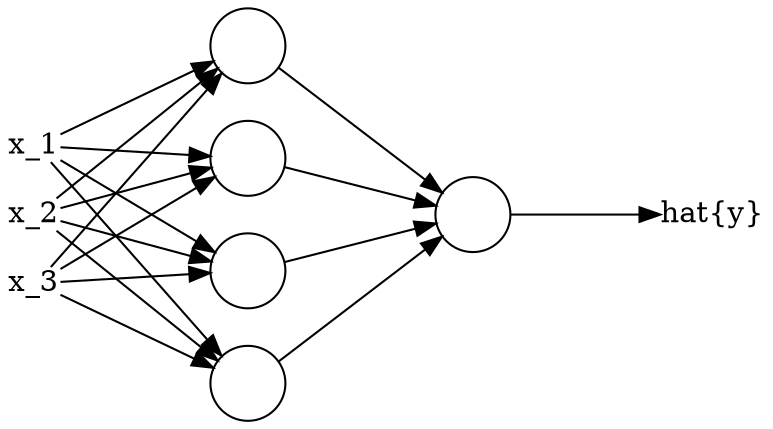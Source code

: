 digraph nn {
	rankdir=LR
	node [shape=circle]
	ranksep=1;
	// node [shape=plain]
	// node [shape=plaintext]
	// node [shape=circle]

	{
		node [shape=plain]
		layer_0_node_0 [label="x_1"];
		layer_0_node_1 [label="x_2"];
		layer_0_node_2 [label="x_3"];
		// layer_1_node_3;
	}
	{
		layer_1_node_0 [label=""];
		layer_1_node_1 [label=""];
		layer_1_node_2 [label=""];
		layer_1_node_3 [label=""];
	}
	{
		layer_2_node_0 [label=""];
		// layer_2_node_1 [label=""];
		// layer_2_node_2 [label=""];
	}
	{
		node [shape=plain]
		layer_3_node_0 [label="hat{y}"];
	}
	{
		layer_0_node_0 -> layer_1_node_0
		layer_0_node_1 -> layer_1_node_0
		layer_0_node_2 -> layer_1_node_0

		layer_0_node_0 -> layer_1_node_1
		layer_0_node_1 -> layer_1_node_1
		layer_0_node_2 -> layer_1_node_1

		layer_0_node_0 -> layer_1_node_2
		layer_0_node_1 -> layer_1_node_2
		layer_0_node_2 -> layer_1_node_2

		layer_0_node_0 -> layer_1_node_3
		layer_0_node_1 -> layer_1_node_3
		layer_0_node_2 -> layer_1_node_3
	}
	{
		layer_1_node_0 -> layer_2_node_0
		layer_1_node_1 -> layer_2_node_0
		layer_1_node_2 -> layer_2_node_0
		layer_1_node_3 -> layer_2_node_0
	}
	{
		layer_2_node_0 -> layer_3_node_0
	}
}